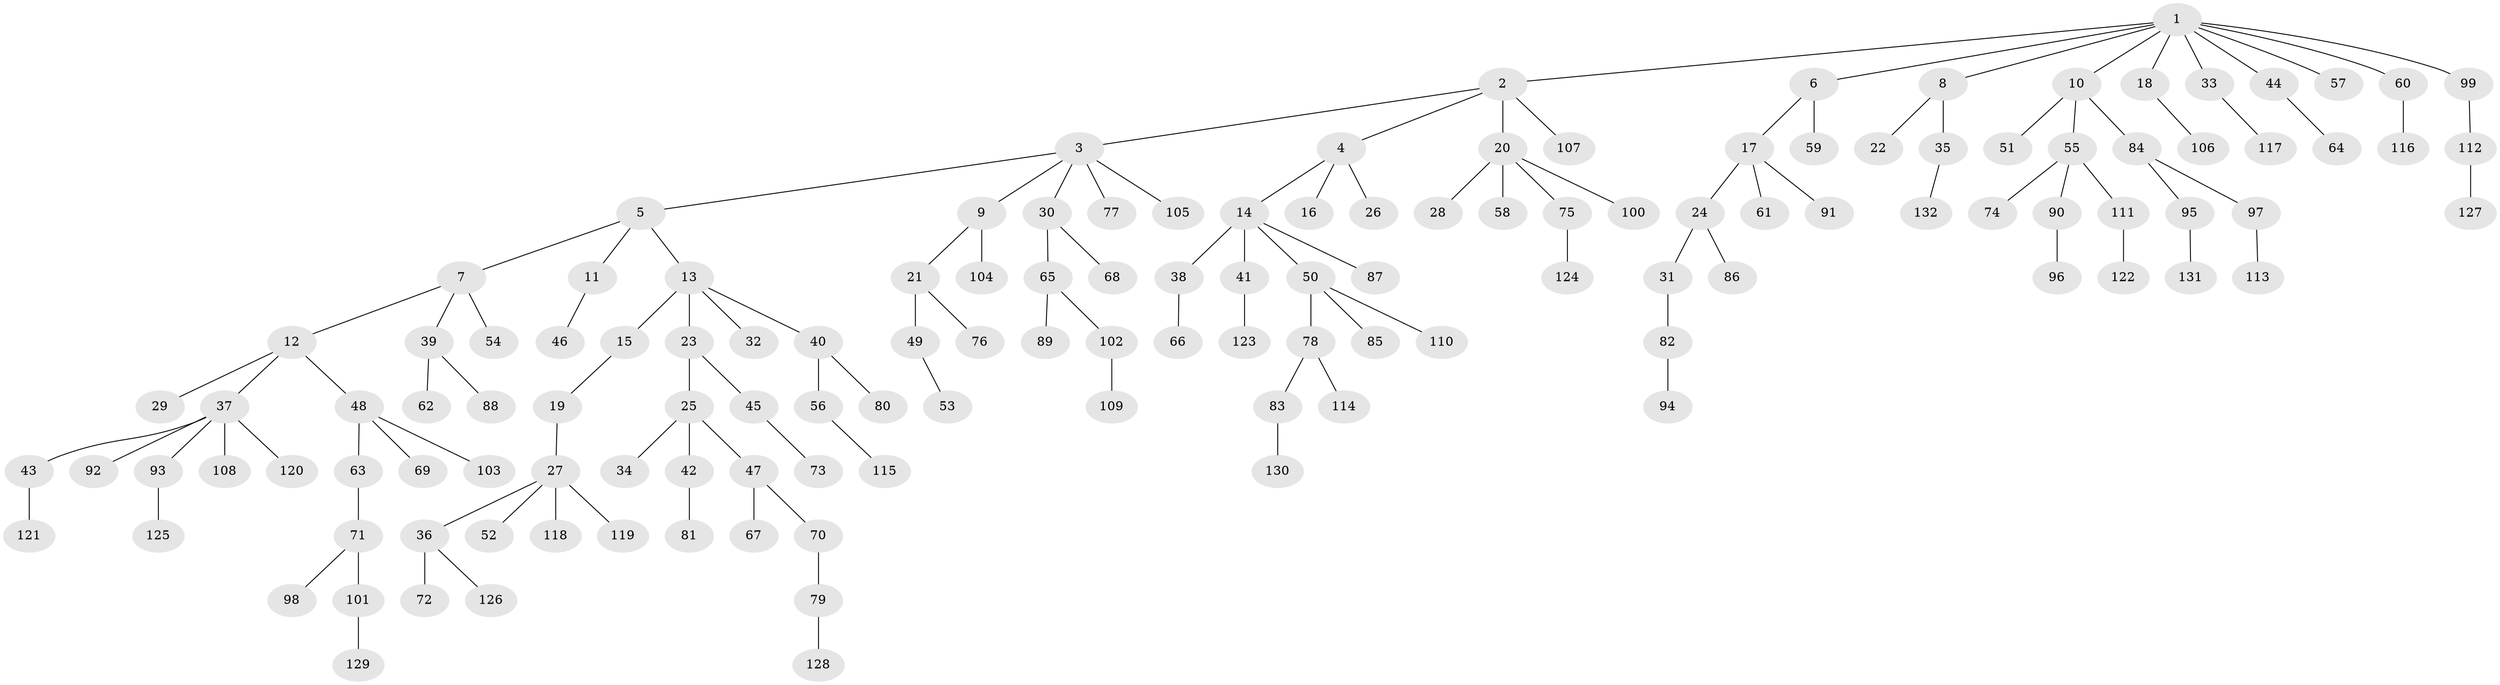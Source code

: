 // Generated by graph-tools (version 1.1) at 2025/02/03/09/25 03:02:24]
// undirected, 132 vertices, 131 edges
graph export_dot {
graph [start="1"]
  node [color=gray90,style=filled];
  1;
  2;
  3;
  4;
  5;
  6;
  7;
  8;
  9;
  10;
  11;
  12;
  13;
  14;
  15;
  16;
  17;
  18;
  19;
  20;
  21;
  22;
  23;
  24;
  25;
  26;
  27;
  28;
  29;
  30;
  31;
  32;
  33;
  34;
  35;
  36;
  37;
  38;
  39;
  40;
  41;
  42;
  43;
  44;
  45;
  46;
  47;
  48;
  49;
  50;
  51;
  52;
  53;
  54;
  55;
  56;
  57;
  58;
  59;
  60;
  61;
  62;
  63;
  64;
  65;
  66;
  67;
  68;
  69;
  70;
  71;
  72;
  73;
  74;
  75;
  76;
  77;
  78;
  79;
  80;
  81;
  82;
  83;
  84;
  85;
  86;
  87;
  88;
  89;
  90;
  91;
  92;
  93;
  94;
  95;
  96;
  97;
  98;
  99;
  100;
  101;
  102;
  103;
  104;
  105;
  106;
  107;
  108;
  109;
  110;
  111;
  112;
  113;
  114;
  115;
  116;
  117;
  118;
  119;
  120;
  121;
  122;
  123;
  124;
  125;
  126;
  127;
  128;
  129;
  130;
  131;
  132;
  1 -- 2;
  1 -- 6;
  1 -- 8;
  1 -- 10;
  1 -- 18;
  1 -- 33;
  1 -- 44;
  1 -- 57;
  1 -- 60;
  1 -- 99;
  2 -- 3;
  2 -- 4;
  2 -- 20;
  2 -- 107;
  3 -- 5;
  3 -- 9;
  3 -- 30;
  3 -- 77;
  3 -- 105;
  4 -- 14;
  4 -- 16;
  4 -- 26;
  5 -- 7;
  5 -- 11;
  5 -- 13;
  6 -- 17;
  6 -- 59;
  7 -- 12;
  7 -- 39;
  7 -- 54;
  8 -- 22;
  8 -- 35;
  9 -- 21;
  9 -- 104;
  10 -- 51;
  10 -- 55;
  10 -- 84;
  11 -- 46;
  12 -- 29;
  12 -- 37;
  12 -- 48;
  13 -- 15;
  13 -- 23;
  13 -- 32;
  13 -- 40;
  14 -- 38;
  14 -- 41;
  14 -- 50;
  14 -- 87;
  15 -- 19;
  17 -- 24;
  17 -- 61;
  17 -- 91;
  18 -- 106;
  19 -- 27;
  20 -- 28;
  20 -- 58;
  20 -- 75;
  20 -- 100;
  21 -- 49;
  21 -- 76;
  23 -- 25;
  23 -- 45;
  24 -- 31;
  24 -- 86;
  25 -- 34;
  25 -- 42;
  25 -- 47;
  27 -- 36;
  27 -- 52;
  27 -- 118;
  27 -- 119;
  30 -- 65;
  30 -- 68;
  31 -- 82;
  33 -- 117;
  35 -- 132;
  36 -- 72;
  36 -- 126;
  37 -- 43;
  37 -- 92;
  37 -- 93;
  37 -- 108;
  37 -- 120;
  38 -- 66;
  39 -- 62;
  39 -- 88;
  40 -- 56;
  40 -- 80;
  41 -- 123;
  42 -- 81;
  43 -- 121;
  44 -- 64;
  45 -- 73;
  47 -- 67;
  47 -- 70;
  48 -- 63;
  48 -- 69;
  48 -- 103;
  49 -- 53;
  50 -- 78;
  50 -- 85;
  50 -- 110;
  55 -- 74;
  55 -- 90;
  55 -- 111;
  56 -- 115;
  60 -- 116;
  63 -- 71;
  65 -- 89;
  65 -- 102;
  70 -- 79;
  71 -- 98;
  71 -- 101;
  75 -- 124;
  78 -- 83;
  78 -- 114;
  79 -- 128;
  82 -- 94;
  83 -- 130;
  84 -- 95;
  84 -- 97;
  90 -- 96;
  93 -- 125;
  95 -- 131;
  97 -- 113;
  99 -- 112;
  101 -- 129;
  102 -- 109;
  111 -- 122;
  112 -- 127;
}
